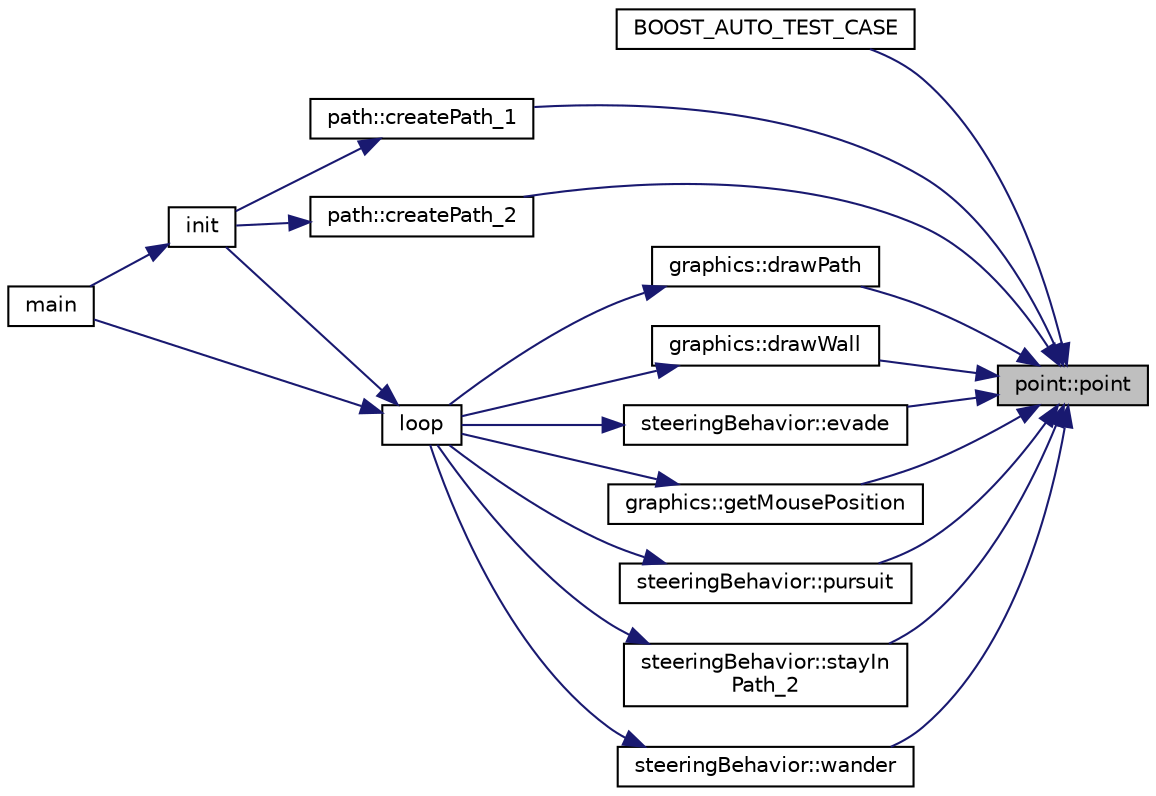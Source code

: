 digraph "point::point"
{
 // LATEX_PDF_SIZE
  edge [fontname="Helvetica",fontsize="10",labelfontname="Helvetica",labelfontsize="10"];
  node [fontname="Helvetica",fontsize="10",shape=record];
  rankdir="RL";
  Node1 [label="point::point",height=0.2,width=0.4,color="black", fillcolor="grey75", style="filled", fontcolor="black",tooltip=" "];
  Node1 -> Node2 [dir="back",color="midnightblue",fontsize="10",style="solid",fontname="Helvetica"];
  Node2 [label="BOOST_AUTO_TEST_CASE",height=0.2,width=0.4,color="black", fillcolor="white", style="filled",URL="$test__suites_8cpp.html#a887b147383cb883d4088902beba5f72e",tooltip=" "];
  Node1 -> Node3 [dir="back",color="midnightblue",fontsize="10",style="solid",fontname="Helvetica"];
  Node3 [label="path::createPath_1",height=0.2,width=0.4,color="black", fillcolor="white", style="filled",URL="$classpath.html#ae9aa33ad0f9d4c2876f36cb4a013b44f",tooltip=" "];
  Node3 -> Node4 [dir="back",color="midnightblue",fontsize="10",style="solid",fontname="Helvetica"];
  Node4 [label="init",height=0.2,width=0.4,color="black", fillcolor="white", style="filled",URL="$main_8cpp.html#a7059dcbed2947a5e84a18a15fc103e00",tooltip=" "];
  Node4 -> Node5 [dir="back",color="midnightblue",fontsize="10",style="solid",fontname="Helvetica"];
  Node5 [label="main",height=0.2,width=0.4,color="black", fillcolor="white", style="filled",URL="$main_8cpp.html#a3c04138a5bfe5d72780bb7e82a18e627",tooltip=" "];
  Node1 -> Node6 [dir="back",color="midnightblue",fontsize="10",style="solid",fontname="Helvetica"];
  Node6 [label="path::createPath_2",height=0.2,width=0.4,color="black", fillcolor="white", style="filled",URL="$classpath.html#a40b2fcd605a8d54a4ee6bf4a4fa107a9",tooltip=" "];
  Node6 -> Node4 [dir="back",color="midnightblue",fontsize="10",style="solid",fontname="Helvetica"];
  Node1 -> Node7 [dir="back",color="midnightblue",fontsize="10",style="solid",fontname="Helvetica"];
  Node7 [label="graphics::drawPath",height=0.2,width=0.4,color="black", fillcolor="white", style="filled",URL="$classgraphics.html#a69898ceacc5d08eef5fad209ba0bb61e",tooltip=" "];
  Node7 -> Node8 [dir="back",color="midnightblue",fontsize="10",style="solid",fontname="Helvetica"];
  Node8 [label="loop",height=0.2,width=0.4,color="black", fillcolor="white", style="filled",URL="$main_8cpp.html#afe461d27b9c48d5921c00d521181f12f",tooltip=" "];
  Node8 -> Node4 [dir="back",color="midnightblue",fontsize="10",style="solid",fontname="Helvetica"];
  Node8 -> Node5 [dir="back",color="midnightblue",fontsize="10",style="solid",fontname="Helvetica"];
  Node1 -> Node9 [dir="back",color="midnightblue",fontsize="10",style="solid",fontname="Helvetica"];
  Node9 [label="graphics::drawWall",height=0.2,width=0.4,color="black", fillcolor="white", style="filled",URL="$classgraphics.html#a9f1edccb4754e07580b39fb629b25e2e",tooltip=" "];
  Node9 -> Node8 [dir="back",color="midnightblue",fontsize="10",style="solid",fontname="Helvetica"];
  Node1 -> Node10 [dir="back",color="midnightblue",fontsize="10",style="solid",fontname="Helvetica"];
  Node10 [label="steeringBehavior::evade",height=0.2,width=0.4,color="black", fillcolor="white", style="filled",URL="$classsteeringBehavior.html#aa9f929838f83cdc97593908ca4a79c0a",tooltip=" "];
  Node10 -> Node8 [dir="back",color="midnightblue",fontsize="10",style="solid",fontname="Helvetica"];
  Node1 -> Node11 [dir="back",color="midnightblue",fontsize="10",style="solid",fontname="Helvetica"];
  Node11 [label="graphics::getMousePosition",height=0.2,width=0.4,color="black", fillcolor="white", style="filled",URL="$classgraphics.html#a39f41944aa96d4bcecc0a63714de5e0b",tooltip=" "];
  Node11 -> Node8 [dir="back",color="midnightblue",fontsize="10",style="solid",fontname="Helvetica"];
  Node1 -> Node12 [dir="back",color="midnightblue",fontsize="10",style="solid",fontname="Helvetica"];
  Node12 [label="steeringBehavior::pursuit",height=0.2,width=0.4,color="black", fillcolor="white", style="filled",URL="$classsteeringBehavior.html#a6c421c4ae9b1c2e5ebc0339e829588cf",tooltip=" "];
  Node12 -> Node8 [dir="back",color="midnightblue",fontsize="10",style="solid",fontname="Helvetica"];
  Node1 -> Node13 [dir="back",color="midnightblue",fontsize="10",style="solid",fontname="Helvetica"];
  Node13 [label="steeringBehavior::stayIn\lPath_2",height=0.2,width=0.4,color="black", fillcolor="white", style="filled",URL="$classsteeringBehavior.html#aa5400b2b900ba15947e1ca74cce91d9d",tooltip=" "];
  Node13 -> Node8 [dir="back",color="midnightblue",fontsize="10",style="solid",fontname="Helvetica"];
  Node1 -> Node14 [dir="back",color="midnightblue",fontsize="10",style="solid",fontname="Helvetica"];
  Node14 [label="steeringBehavior::wander",height=0.2,width=0.4,color="black", fillcolor="white", style="filled",URL="$classsteeringBehavior.html#a5818d13d98f708d2f92bdfd615154e2c",tooltip=" "];
  Node14 -> Node8 [dir="back",color="midnightblue",fontsize="10",style="solid",fontname="Helvetica"];
}
